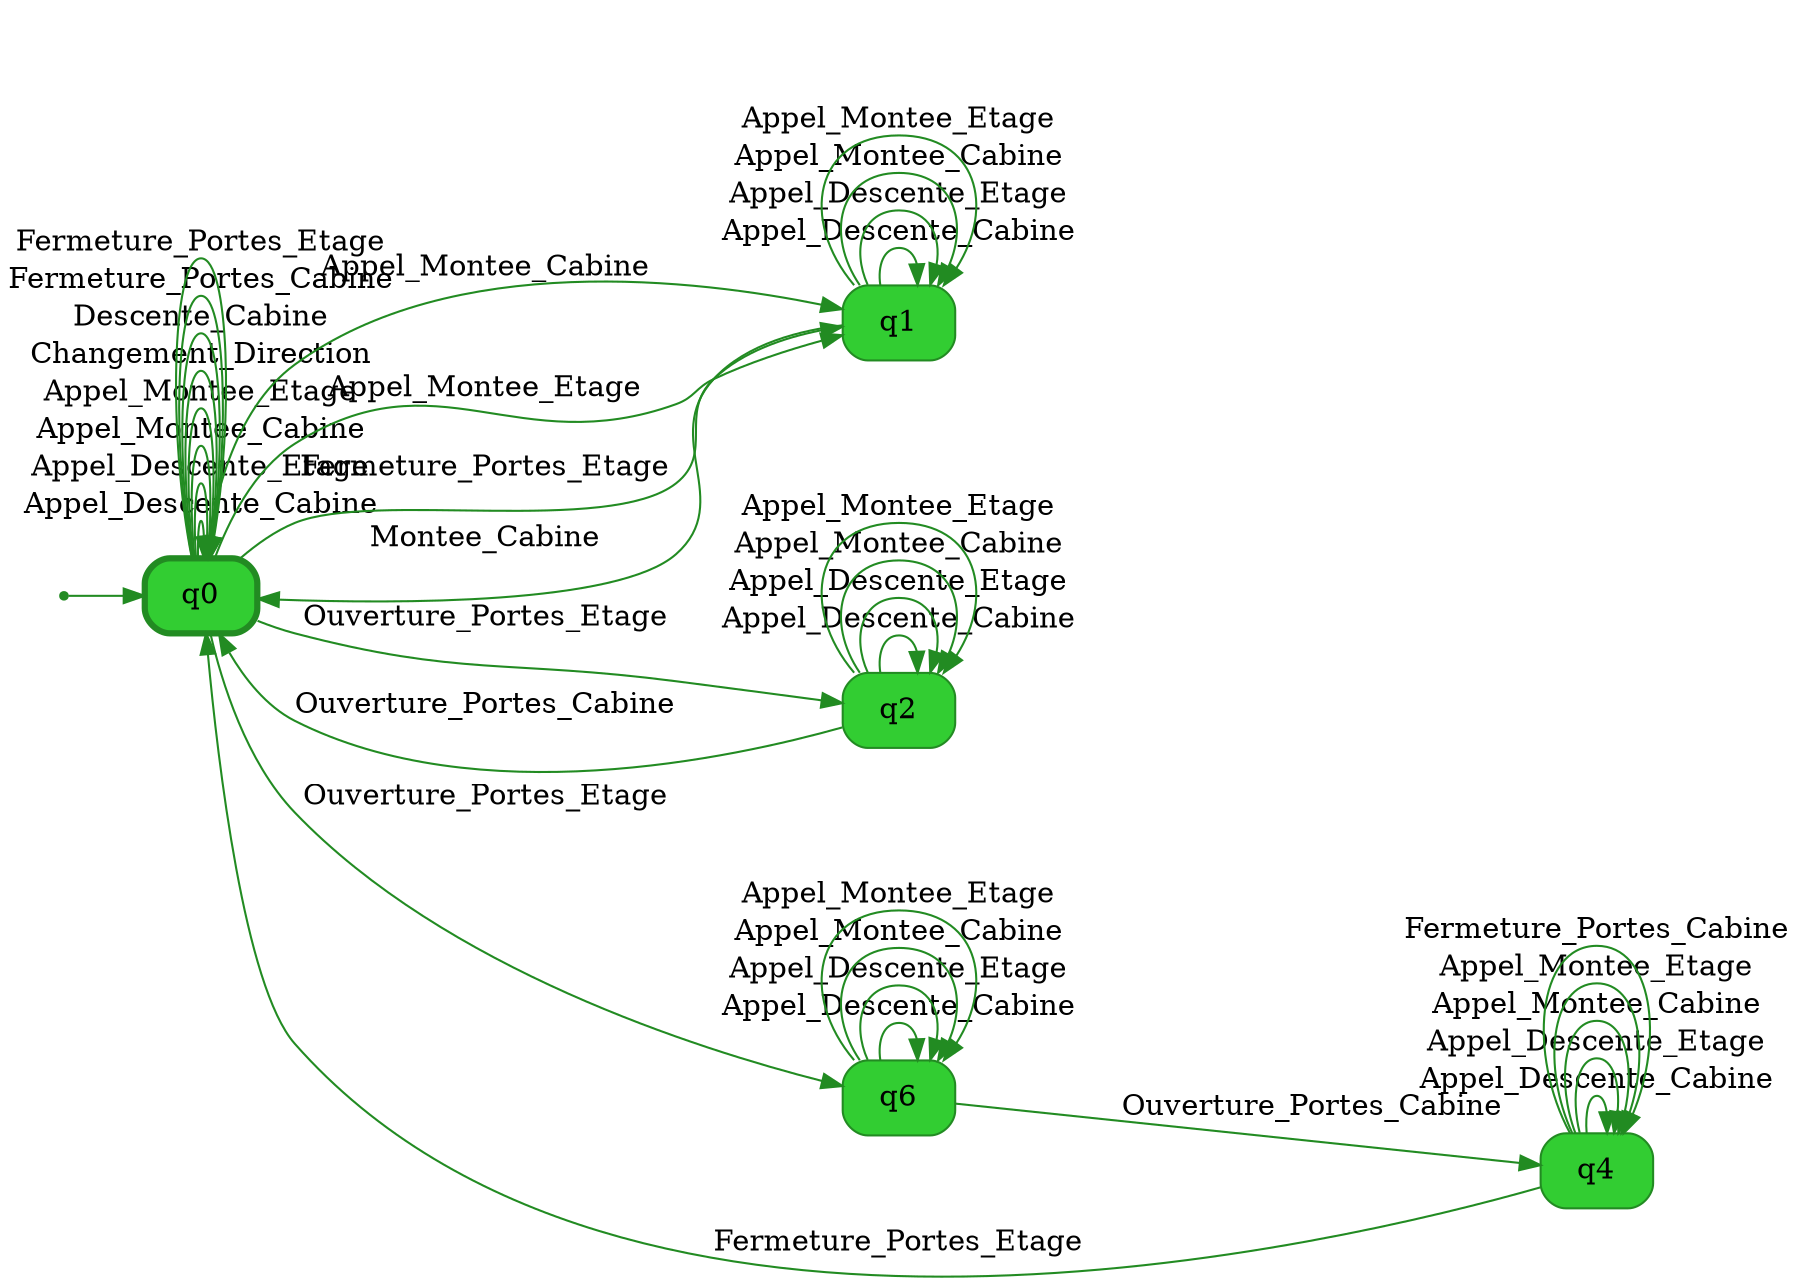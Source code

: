 digraph g {

	rankdir="LR"

	__invisible__[shape="point", color="forestgreen"]
	q0[label="q0", shape="box", style="rounded, filled", color="forestgreen", fillcolor="limegreen", penwidth=3] // Initial
	q1[label="q1", shape="box", style="rounded, filled", color="forestgreen", fillcolor="limegreen"]
	q2[label="q2", shape="box", style="rounded, filled", color="forestgreen", fillcolor="limegreen"]
	q6[label="q6", shape="box", style="rounded, filled", color="forestgreen", fillcolor="limegreen"]
	q4[label="q4", shape="box", style="rounded, filled", color="forestgreen", fillcolor="limegreen"]

	__invisible__ -> q0[color="forestgreen"]
	q0 -> q0[label="Appel_Descente_Cabine", color="forestgreen"]
	q0 -> q0[label="Appel_Descente_Etage", color="forestgreen"]
	q0 -> q0[label="Appel_Montee_Cabine", color="forestgreen"]
	q0 -> q0[label="Appel_Montee_Etage", color="forestgreen"]
	q0 -> q0[label="Changement_Direction", color="forestgreen"]
	q0 -> q0[label="Descente_Cabine", color="forestgreen"]
	q0 -> q0[label="Fermeture_Portes_Cabine", color="forestgreen"]
	q0 -> q0[label="Fermeture_Portes_Etage", color="forestgreen"]
	q0 -> q1[label="Appel_Montee_Cabine", color="forestgreen"]
	q1 -> q1[label="Appel_Descente_Cabine", color="forestgreen"]
	q1 -> q1[label="Appel_Descente_Etage", color="forestgreen"]
	q1 -> q1[label="Appel_Montee_Cabine", color="forestgreen"]
	q1 -> q1[label="Appel_Montee_Etage", color="forestgreen"]
	q1 -> q0[label="Montee_Cabine", color="forestgreen"]
	q0 -> q1[label="Appel_Montee_Etage", color="forestgreen"]
	q0 -> q1[label="Fermeture_Portes_Etage", color="forestgreen"]
	q0 -> q2[label="Ouverture_Portes_Etage", color="forestgreen"]
	q2 -> q2[label="Appel_Descente_Cabine", color="forestgreen"]
	q2 -> q2[label="Appel_Descente_Etage", color="forestgreen"]
	q2 -> q2[label="Appel_Montee_Cabine", color="forestgreen"]
	q2 -> q2[label="Appel_Montee_Etage", color="forestgreen"]
	q2 -> q0[label="Ouverture_Portes_Cabine", color="forestgreen"]
	q0 -> q6[label="Ouverture_Portes_Etage", color="forestgreen"]
	q6 -> q6[label="Appel_Descente_Cabine", color="forestgreen"]
	q6 -> q6[label="Appel_Descente_Etage", color="forestgreen"]
	q6 -> q6[label="Appel_Montee_Cabine", color="forestgreen"]
	q6 -> q6[label="Appel_Montee_Etage", color="forestgreen"]
	q6 -> q4[label="Ouverture_Portes_Cabine", color="forestgreen"]
	q4 -> q4[label="Appel_Descente_Cabine", color="forestgreen"]
	q4 -> q4[label="Appel_Descente_Etage", color="forestgreen"]
	q4 -> q4[label="Appel_Montee_Cabine", color="forestgreen"]
	q4 -> q4[label="Appel_Montee_Etage", color="forestgreen"]
	q4 -> q4[label="Fermeture_Portes_Cabine", color="forestgreen"]
	q4 -> q0[label="Fermeture_Portes_Etage", color="forestgreen"]

}
